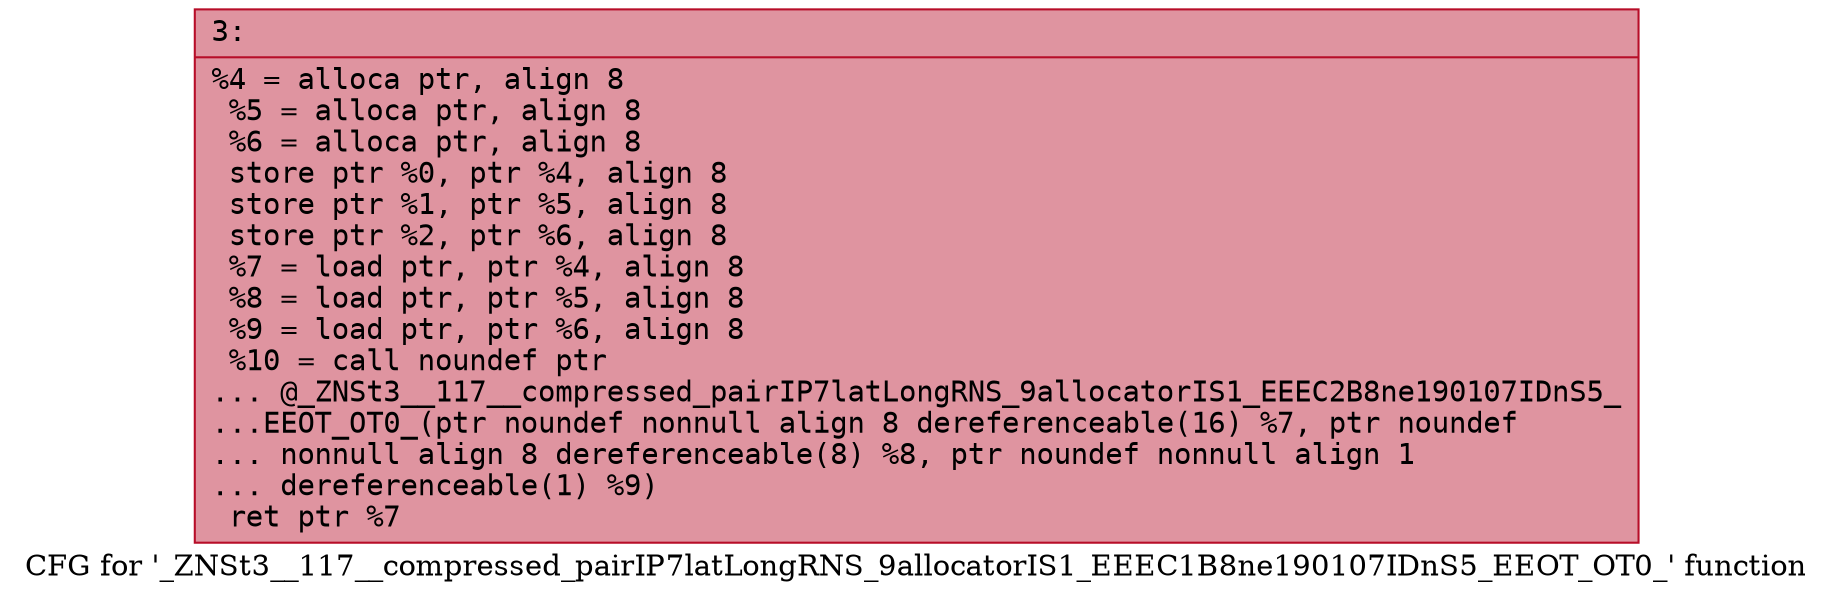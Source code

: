 digraph "CFG for '_ZNSt3__117__compressed_pairIP7latLongRNS_9allocatorIS1_EEEC1B8ne190107IDnS5_EEOT_OT0_' function" {
	label="CFG for '_ZNSt3__117__compressed_pairIP7latLongRNS_9allocatorIS1_EEEC1B8ne190107IDnS5_EEOT_OT0_' function";

	Node0x600001761ef0 [shape=record,color="#b70d28ff", style=filled, fillcolor="#b70d2870" fontname="Courier",label="{3:\l|  %4 = alloca ptr, align 8\l  %5 = alloca ptr, align 8\l  %6 = alloca ptr, align 8\l  store ptr %0, ptr %4, align 8\l  store ptr %1, ptr %5, align 8\l  store ptr %2, ptr %6, align 8\l  %7 = load ptr, ptr %4, align 8\l  %8 = load ptr, ptr %5, align 8\l  %9 = load ptr, ptr %6, align 8\l  %10 = call noundef ptr\l... @_ZNSt3__117__compressed_pairIP7latLongRNS_9allocatorIS1_EEEC2B8ne190107IDnS5_\l...EEOT_OT0_(ptr noundef nonnull align 8 dereferenceable(16) %7, ptr noundef\l... nonnull align 8 dereferenceable(8) %8, ptr noundef nonnull align 1\l... dereferenceable(1) %9)\l  ret ptr %7\l}"];
}
